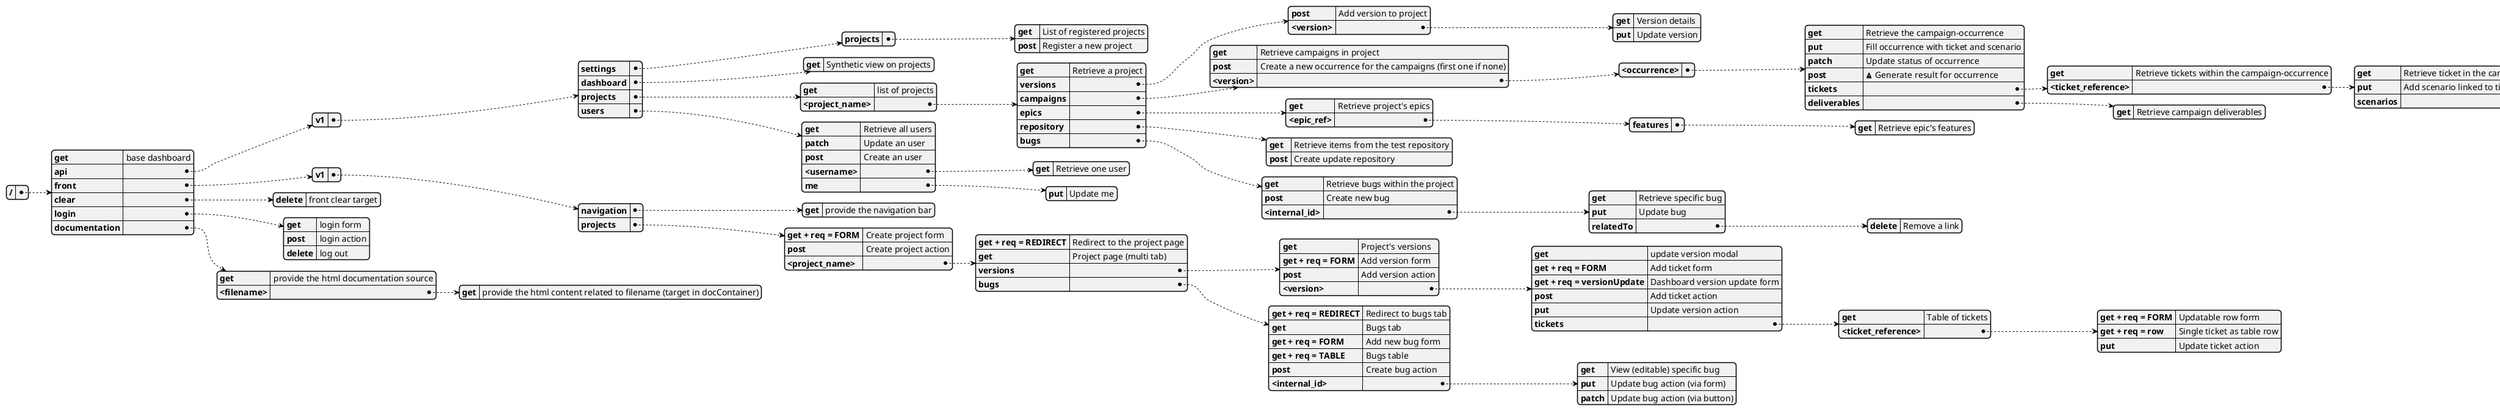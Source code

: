 @startjson
{
"/": {"get": "base dashboard",
      "api": {
        "v1": {
            "settings" : {
                "projects": {
                    "get": "List of registered projects",
                    "post": "Register a new project"
                    }
                },
            "dashboard": {
                "get": "Synthetic view on projects"
            },
            "projects": {
                "get": "list of projects",
                "<project_name>": {
                    "get": "Retrieve a project",
                    "versions": {
                        "post": "Add version to project",
                        "<version>": {
                            "get": "Version details",
                            "put": "Update version"
                        }
                    },
                    "campaigns": {
                        "get": "Retrieve campaigns in project",
                        "post": "Create a new occurrence for the campaigns (first one if none)",
                        "<version>": {
                            "<occurrence>": {
                                "get": "Retrieve the campaign-occurrence",
                                "put": "Fill occurrence with ticket and scenario",
                                "patch": "Update status of occurrence",
                                "post": "<&warning> Generate result for occurrence",
                                "tickets": {
                                    "get": "Retrieve tickets within the campaign-occurrence",
                                    "<ticket_reference>": {
                                        "get": "Retrieve ticket in the campaign-occurrence",
                                        "put": "Add scenario linked to ticket",
                                        "scenarios": {
                                            "<scenario_id>": {
                                                "get": "Retrieve current scenario",
                                                "status": {
                                                    "put": "Update scenario status"
                                                }
                                            }
                                        }
                                    }
                                },
                                "deliverables": {
                                    "get": "Retrieve campaign deliverables"
                                }
                            }
                        }
                    },
                    "epics": {
                        "get": "Retrieve project's epics",
                        "<epic_ref>": {
                            "features": {
                                "get": "Retrieve epic's features"
                            }
                        }
                    },
                    "repository":{
                        "get": "Retrieve items from the test repository",
                        "post": "Create update repository"
                    },
                    "bugs": {
                        "get": "Retrieve bugs within the project",
                        "post": "Create new bug",
                        "<internal_id>": {
                            "get":"Retrieve specific bug",
                            "put": "Update bug",
                            "relatedTo": {
                                "delete": "Remove a link"
                            }
                        }
                    }
                }
            },
            "users": {
                "get": "Retrieve all users",
                "patch": "Update an user",
                "post": "Create an user",
                "<username>": {
                    "get": "Retrieve one user"
                },
                "me": {
                    "put": "Update me"
                }
            }
        }
      },
      "front": {
        "v1": {
            "navigation": {
                "get": "provide the navigation bar"
            },
            "projects": {
                "get + req = FORM": "Create project form",
                "post": "Create project action",
                "<project_name>":{
                    "get + req = REDIRECT": "Redirect to the project page",
                    "get": "Project page (multi tab)",
                    "versions": {
                        "get": "Project's versions",
                        "get + req = FORM": "Add version form",
                        "post": "Add version action",
                        "<version>":{
                            "get": "update version modal",
                            "get + req = FORM": "Add ticket form",
                            "get + req = versionUpdate": "Dashboard version update form",
                            "post": "Add ticket action",
                            "put": "Update version action",
                            "tickets": {
                                "get": "Table of tickets",
                                "<ticket_reference>": {
                                    "get + req = FORM": "Updatable row form",
                                    "get + req = row": "Single ticket as table row",
                                    "put": "Update ticket action"
                                }
                            }
                        }
                    },
                    "bugs": {
                        "get + req = REDIRECT": "Redirect to bugs tab",
                        "get": "Bugs tab",
                        "get + req = FORM": "Add new bug form",
                        "get + req = TABLE": "Bugs table",
                        "post": "Create bug action",
                        "<internal_id>": {
                            "get": "View (editable) specific bug",
                            "put": "Update bug action (via form)",
                            "patch": "Update bug action (via button)"
                        }
                    }
                }
            }
        }
      },
      "clear": {
        "delete": "front clear target"},
      "login": {
        "get" : "login form",
        "post": "login action",
        "delete": "log out"
      },
      "documentation": {
        "get": "provide the html documentation source",
        "<filename>": {
            "get": "provide the html content related to filename (target in docContainer)"
        }
      }
    }
}
@endjson
